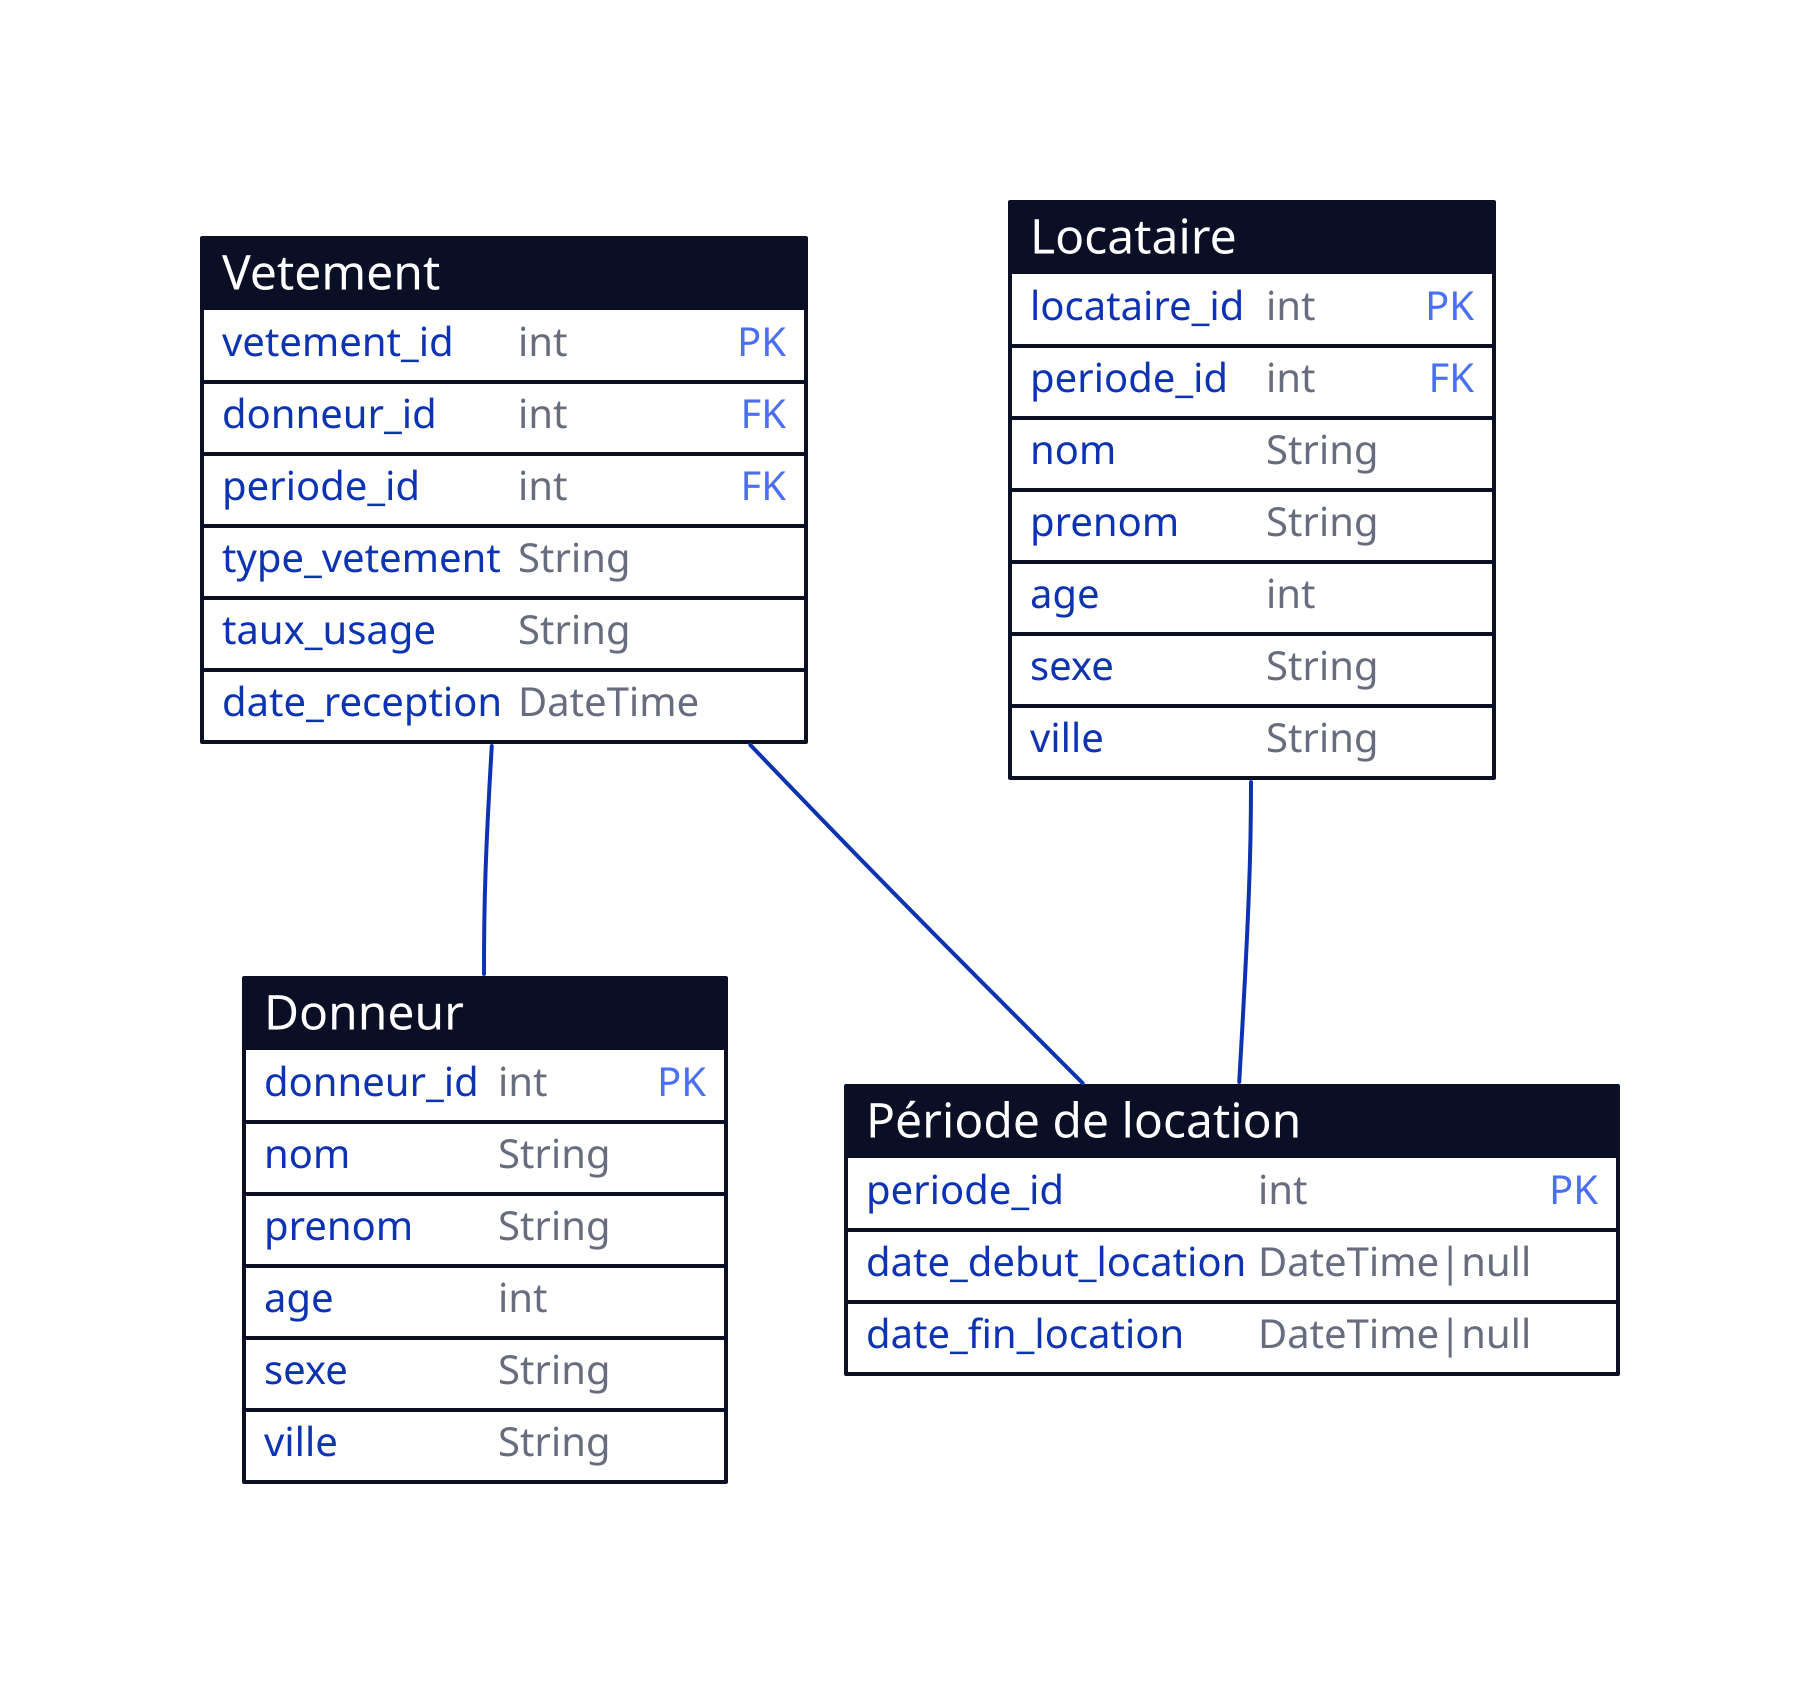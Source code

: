# Location vêtements

Vetement: {
  shape: sql_table
  vetement_id: int {constraint: primary_key}
  donneur_id: int {constraint: foreign_key}
  periode_id: int {constraint: foreign_key}
  type_vetement: String
  taux_usage: String
  date_reception: DateTime
}

Donneur: {
  shape: sql_table
  donneur_id: int {constraint: primary_key}
  nom: String
  prenom: String
  age: int
  sexe: String
  ville: String
}

Locataire: {
  shape: sql_table
  locataire_id: int {constraint: primary_key}
  periode_id: int {constraint: foreign_key}
  nom: String
  prenom: String
  age: int
  sexe: String
  ville: String
}

Période de location: {
  shape: sql_table
  periode_id: int {constraint: primary_key}
  date_debut_location: DateTime|null
  date_fin_location: DateTime|null
}

Vetement.donneur_id -- Donneur.donneur_id

Vetement.periode_id -- Période de location.periode_id
Locataire.periode_id -- Période de location.periode_id
